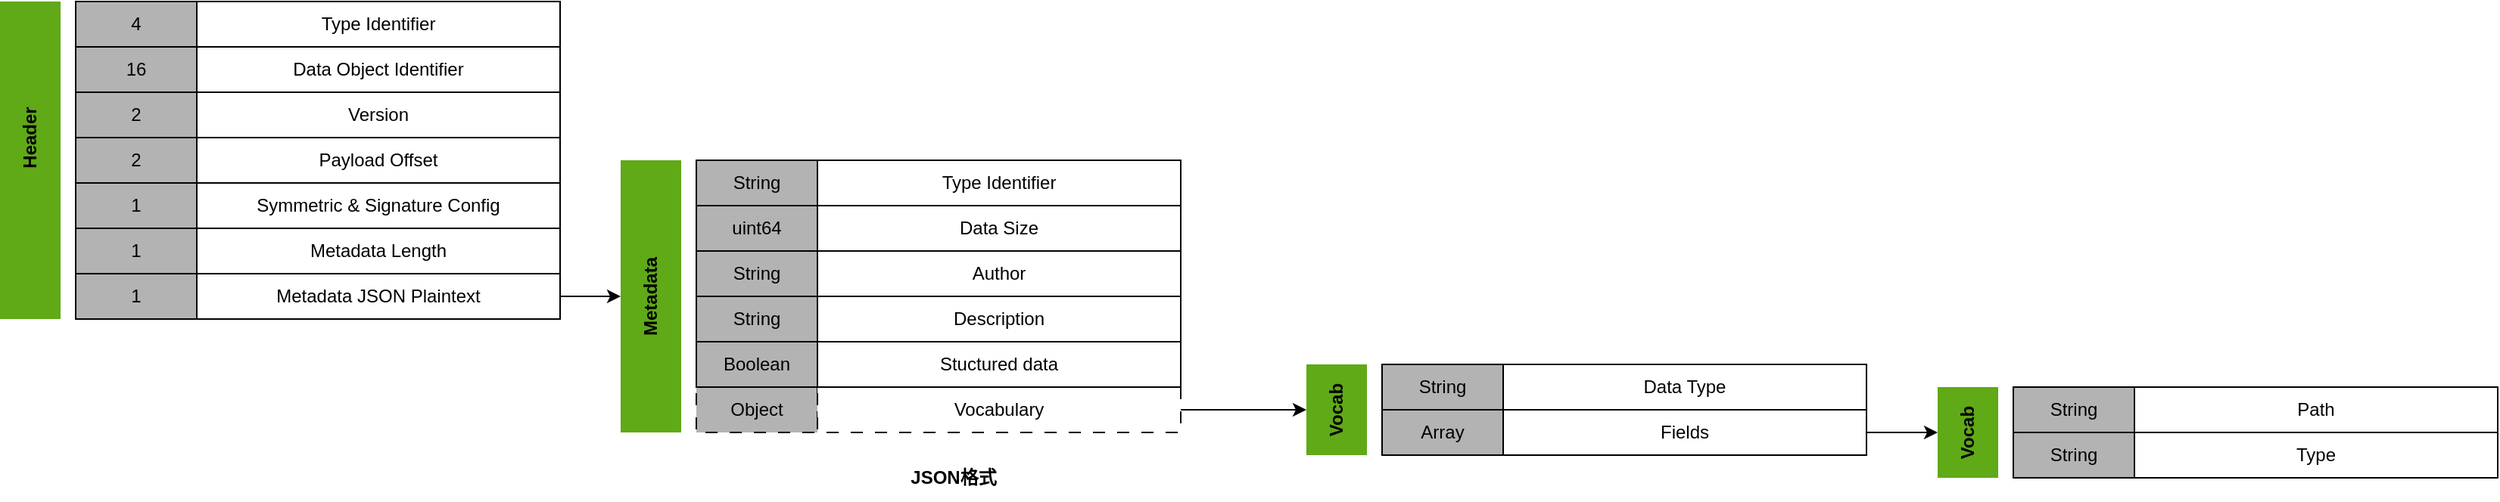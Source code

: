<mxfile version="27.0.1">
  <diagram name="第 1 页" id="uLFJ8SncW3sbKlQuvjZg">
    <mxGraphModel dx="1554" dy="822" grid="1" gridSize="10" guides="1" tooltips="1" connect="1" arrows="1" fold="1" page="1" pageScale="1" pageWidth="1654" pageHeight="1169" math="0" shadow="0">
      <root>
        <mxCell id="0" />
        <mxCell id="1" parent="0" />
        <mxCell id="0JDXkcEKAHQ5cRbbdFEC-52" value="" style="group" vertex="1" connectable="0" parent="1">
          <mxGeometry x="610" y="355" width="320" height="30" as="geometry" />
        </mxCell>
        <mxCell id="0JDXkcEKAHQ5cRbbdFEC-27" value="Object" style="rounded=0;whiteSpace=wrap;html=1;fillColor=#B3B3B3;strokeColor=default;dashed=1;dashPattern=8 8;" vertex="1" parent="0JDXkcEKAHQ5cRbbdFEC-52">
          <mxGeometry width="80" height="30" as="geometry" />
        </mxCell>
        <mxCell id="0JDXkcEKAHQ5cRbbdFEC-28" value="Vocabulary" style="rounded=0;whiteSpace=wrap;html=1;dashed=1;dashPattern=8 8;" vertex="1" parent="0JDXkcEKAHQ5cRbbdFEC-52">
          <mxGeometry x="80" width="240" height="30" as="geometry" />
        </mxCell>
        <mxCell id="0JDXkcEKAHQ5cRbbdFEC-1" value="" style="rounded=0;whiteSpace=wrap;html=1;fillColor=#60a917;fontColor=#ffffff;strokeColor=none;" vertex="1" parent="1">
          <mxGeometry x="150" y="100" width="40" height="210" as="geometry" />
        </mxCell>
        <mxCell id="0JDXkcEKAHQ5cRbbdFEC-2" value="4" style="rounded=0;whiteSpace=wrap;html=1;fillColor=#B3B3B3;strokeColor=default;" vertex="1" parent="1">
          <mxGeometry x="200" y="100" width="80" height="30" as="geometry" />
        </mxCell>
        <mxCell id="0JDXkcEKAHQ5cRbbdFEC-4" value="Type Identifier" style="rounded=0;whiteSpace=wrap;html=1;" vertex="1" parent="1">
          <mxGeometry x="280" y="100" width="240" height="30" as="geometry" />
        </mxCell>
        <mxCell id="0JDXkcEKAHQ5cRbbdFEC-5" value="16" style="rounded=0;whiteSpace=wrap;html=1;fillColor=#B3B3B3;strokeColor=default;" vertex="1" parent="1">
          <mxGeometry x="200" y="130" width="80" height="30" as="geometry" />
        </mxCell>
        <mxCell id="0JDXkcEKAHQ5cRbbdFEC-6" value="Data Object Identifier" style="rounded=0;whiteSpace=wrap;html=1;" vertex="1" parent="1">
          <mxGeometry x="280" y="130" width="240" height="30" as="geometry" />
        </mxCell>
        <mxCell id="0JDXkcEKAHQ5cRbbdFEC-7" value="2" style="rounded=0;whiteSpace=wrap;html=1;fillColor=#B3B3B3;strokeColor=default;" vertex="1" parent="1">
          <mxGeometry x="200" y="160" width="80" height="30" as="geometry" />
        </mxCell>
        <mxCell id="0JDXkcEKAHQ5cRbbdFEC-8" value="Version" style="rounded=0;whiteSpace=wrap;html=1;" vertex="1" parent="1">
          <mxGeometry x="280" y="160" width="240" height="30" as="geometry" />
        </mxCell>
        <mxCell id="0JDXkcEKAHQ5cRbbdFEC-9" value="2" style="rounded=0;whiteSpace=wrap;html=1;fillColor=#B3B3B3;strokeColor=default;" vertex="1" parent="1">
          <mxGeometry x="200" y="190" width="80" height="30" as="geometry" />
        </mxCell>
        <mxCell id="0JDXkcEKAHQ5cRbbdFEC-10" value="Payload Offset" style="rounded=0;whiteSpace=wrap;html=1;" vertex="1" parent="1">
          <mxGeometry x="280" y="190" width="240" height="30" as="geometry" />
        </mxCell>
        <mxCell id="0JDXkcEKAHQ5cRbbdFEC-11" value="1" style="rounded=0;whiteSpace=wrap;html=1;fillColor=#B3B3B3;strokeColor=default;" vertex="1" parent="1">
          <mxGeometry x="200" y="220" width="80" height="30" as="geometry" />
        </mxCell>
        <mxCell id="0JDXkcEKAHQ5cRbbdFEC-12" value="Symmetric &amp;amp; Signature Config" style="rounded=0;whiteSpace=wrap;html=1;" vertex="1" parent="1">
          <mxGeometry x="280" y="220" width="240" height="30" as="geometry" />
        </mxCell>
        <mxCell id="0JDXkcEKAHQ5cRbbdFEC-13" value="1" style="rounded=0;whiteSpace=wrap;html=1;fillColor=#B3B3B3;strokeColor=default;" vertex="1" parent="1">
          <mxGeometry x="200" y="250" width="80" height="30" as="geometry" />
        </mxCell>
        <mxCell id="0JDXkcEKAHQ5cRbbdFEC-30" style="edgeStyle=orthogonalEdgeStyle;rounded=0;orthogonalLoop=1;jettySize=auto;html=1;exitX=1;exitY=0.5;exitDx=0;exitDy=0;entryX=0;entryY=0.5;entryDx=0;entryDy=0;" edge="1" parent="1" source="0JDXkcEKAHQ5cRbbdFEC-33" target="0JDXkcEKAHQ5cRbbdFEC-16">
          <mxGeometry relative="1" as="geometry" />
        </mxCell>
        <mxCell id="0JDXkcEKAHQ5cRbbdFEC-14" value="Metadata Length" style="rounded=0;whiteSpace=wrap;html=1;" vertex="1" parent="1">
          <mxGeometry x="280" y="250" width="240" height="30" as="geometry" />
        </mxCell>
        <mxCell id="0JDXkcEKAHQ5cRbbdFEC-15" value="&lt;b&gt;Header&lt;/b&gt;" style="text;html=1;align=center;verticalAlign=middle;whiteSpace=wrap;rounded=0;rotation=-90;" vertex="1" parent="1">
          <mxGeometry x="140" y="175" width="60" height="30" as="geometry" />
        </mxCell>
        <mxCell id="0JDXkcEKAHQ5cRbbdFEC-16" value="" style="rounded=0;whiteSpace=wrap;html=1;fillColor=#60a917;fontColor=#ffffff;strokeColor=none;" vertex="1" parent="1">
          <mxGeometry x="560" y="205" width="40" height="180" as="geometry" />
        </mxCell>
        <mxCell id="0JDXkcEKAHQ5cRbbdFEC-17" value="String" style="rounded=0;whiteSpace=wrap;html=1;fillColor=#B3B3B3;strokeColor=default;" vertex="1" parent="1">
          <mxGeometry x="610" y="205" width="80" height="30" as="geometry" />
        </mxCell>
        <mxCell id="0JDXkcEKAHQ5cRbbdFEC-18" value="Type Identifier" style="rounded=0;whiteSpace=wrap;html=1;" vertex="1" parent="1">
          <mxGeometry x="690" y="205" width="240" height="30" as="geometry" />
        </mxCell>
        <mxCell id="0JDXkcEKAHQ5cRbbdFEC-19" value="uint64" style="rounded=0;whiteSpace=wrap;html=1;fillColor=#B3B3B3;strokeColor=default;" vertex="1" parent="1">
          <mxGeometry x="610" y="235" width="80" height="30" as="geometry" />
        </mxCell>
        <mxCell id="0JDXkcEKAHQ5cRbbdFEC-20" value="Data Size" style="rounded=0;whiteSpace=wrap;html=1;" vertex="1" parent="1">
          <mxGeometry x="690" y="235" width="240" height="30" as="geometry" />
        </mxCell>
        <mxCell id="0JDXkcEKAHQ5cRbbdFEC-21" value="String" style="rounded=0;whiteSpace=wrap;html=1;fillColor=#B3B3B3;strokeColor=default;" vertex="1" parent="1">
          <mxGeometry x="610" y="265" width="80" height="30" as="geometry" />
        </mxCell>
        <mxCell id="0JDXkcEKAHQ5cRbbdFEC-22" value="Author" style="rounded=0;whiteSpace=wrap;html=1;" vertex="1" parent="1">
          <mxGeometry x="690" y="265" width="240" height="30" as="geometry" />
        </mxCell>
        <mxCell id="0JDXkcEKAHQ5cRbbdFEC-23" value="String" style="rounded=0;whiteSpace=wrap;html=1;fillColor=#B3B3B3;strokeColor=default;" vertex="1" parent="1">
          <mxGeometry x="610" y="295" width="80" height="30" as="geometry" />
        </mxCell>
        <mxCell id="0JDXkcEKAHQ5cRbbdFEC-24" value="Description" style="rounded=0;whiteSpace=wrap;html=1;" vertex="1" parent="1">
          <mxGeometry x="690" y="295" width="240" height="30" as="geometry" />
        </mxCell>
        <mxCell id="0JDXkcEKAHQ5cRbbdFEC-25" value="Boolean" style="rounded=0;whiteSpace=wrap;html=1;fillColor=#B3B3B3;strokeColor=default;" vertex="1" parent="1">
          <mxGeometry x="610" y="325" width="80" height="30" as="geometry" />
        </mxCell>
        <mxCell id="0JDXkcEKAHQ5cRbbdFEC-26" value="Stuctured data" style="rounded=0;whiteSpace=wrap;html=1;" vertex="1" parent="1">
          <mxGeometry x="690" y="325" width="240" height="30" as="geometry" />
        </mxCell>
        <mxCell id="0JDXkcEKAHQ5cRbbdFEC-50" style="edgeStyle=orthogonalEdgeStyle;rounded=0;orthogonalLoop=1;jettySize=auto;html=1;entryX=0;entryY=0.5;entryDx=0;entryDy=0;" edge="1" parent="1" source="0JDXkcEKAHQ5cRbbdFEC-28" target="0JDXkcEKAHQ5cRbbdFEC-36">
          <mxGeometry relative="1" as="geometry" />
        </mxCell>
        <mxCell id="0JDXkcEKAHQ5cRbbdFEC-29" value="&lt;b&gt;Metadata&lt;/b&gt;" style="text;html=1;align=center;verticalAlign=middle;whiteSpace=wrap;rounded=0;rotation=-90;" vertex="1" parent="1">
          <mxGeometry x="550" y="280" width="60" height="30" as="geometry" />
        </mxCell>
        <mxCell id="0JDXkcEKAHQ5cRbbdFEC-31" value="&lt;b&gt;JSON格式&lt;/b&gt;" style="text;html=1;align=center;verticalAlign=middle;whiteSpace=wrap;rounded=0;" vertex="1" parent="1">
          <mxGeometry x="750" y="400" width="60" height="30" as="geometry" />
        </mxCell>
        <mxCell id="0JDXkcEKAHQ5cRbbdFEC-32" value="1" style="rounded=0;whiteSpace=wrap;html=1;fillColor=#B3B3B3;strokeColor=default;" vertex="1" parent="1">
          <mxGeometry x="200" y="280" width="80" height="30" as="geometry" />
        </mxCell>
        <mxCell id="0JDXkcEKAHQ5cRbbdFEC-33" value="Metadata JSON Plaintext" style="rounded=0;whiteSpace=wrap;html=1;" vertex="1" parent="1">
          <mxGeometry x="280" y="280" width="240" height="30" as="geometry" />
        </mxCell>
        <mxCell id="0JDXkcEKAHQ5cRbbdFEC-36" value="" style="rounded=0;whiteSpace=wrap;html=1;fillColor=#60a917;fontColor=#ffffff;strokeColor=none;" vertex="1" parent="1">
          <mxGeometry x="1013" y="340" width="40" height="60" as="geometry" />
        </mxCell>
        <mxCell id="0JDXkcEKAHQ5cRbbdFEC-37" value="String" style="rounded=0;whiteSpace=wrap;html=1;fillColor=#B3B3B3;strokeColor=default;" vertex="1" parent="1">
          <mxGeometry x="1063" y="340" width="80" height="30" as="geometry" />
        </mxCell>
        <mxCell id="0JDXkcEKAHQ5cRbbdFEC-38" value="Data Type" style="rounded=0;whiteSpace=wrap;html=1;" vertex="1" parent="1">
          <mxGeometry x="1143" y="340" width="240" height="30" as="geometry" />
        </mxCell>
        <mxCell id="0JDXkcEKAHQ5cRbbdFEC-39" value="Array" style="rounded=0;whiteSpace=wrap;html=1;fillColor=#B3B3B3;strokeColor=default;" vertex="1" parent="1">
          <mxGeometry x="1063" y="370" width="80" height="30" as="geometry" />
        </mxCell>
        <mxCell id="0JDXkcEKAHQ5cRbbdFEC-62" style="edgeStyle=orthogonalEdgeStyle;rounded=0;orthogonalLoop=1;jettySize=auto;html=1;exitX=1;exitY=0.5;exitDx=0;exitDy=0;entryX=0;entryY=0.5;entryDx=0;entryDy=0;" edge="1" parent="1" source="0JDXkcEKAHQ5cRbbdFEC-40" target="0JDXkcEKAHQ5cRbbdFEC-54">
          <mxGeometry relative="1" as="geometry" />
        </mxCell>
        <mxCell id="0JDXkcEKAHQ5cRbbdFEC-40" value="Fields" style="rounded=0;whiteSpace=wrap;html=1;" vertex="1" parent="1">
          <mxGeometry x="1143" y="370" width="240" height="30" as="geometry" />
        </mxCell>
        <mxCell id="0JDXkcEKAHQ5cRbbdFEC-49" value="&lt;b&gt;Vocab&lt;/b&gt;" style="text;html=1;align=center;verticalAlign=middle;whiteSpace=wrap;rounded=0;rotation=-90;" vertex="1" parent="1">
          <mxGeometry x="1003" y="355" width="60" height="30" as="geometry" />
        </mxCell>
        <mxCell id="0JDXkcEKAHQ5cRbbdFEC-54" value="" style="rounded=0;whiteSpace=wrap;html=1;fillColor=#60a917;fontColor=#ffffff;strokeColor=none;" vertex="1" parent="1">
          <mxGeometry x="1430" y="355" width="40" height="60" as="geometry" />
        </mxCell>
        <mxCell id="0JDXkcEKAHQ5cRbbdFEC-55" value="String" style="rounded=0;whiteSpace=wrap;html=1;fillColor=#B3B3B3;strokeColor=default;" vertex="1" parent="1">
          <mxGeometry x="1480" y="355" width="80" height="30" as="geometry" />
        </mxCell>
        <mxCell id="0JDXkcEKAHQ5cRbbdFEC-56" value="Path" style="rounded=0;whiteSpace=wrap;html=1;" vertex="1" parent="1">
          <mxGeometry x="1560" y="355" width="240" height="30" as="geometry" />
        </mxCell>
        <mxCell id="0JDXkcEKAHQ5cRbbdFEC-57" value="String" style="rounded=0;whiteSpace=wrap;html=1;fillColor=#B3B3B3;strokeColor=default;" vertex="1" parent="1">
          <mxGeometry x="1480" y="385" width="80" height="30" as="geometry" />
        </mxCell>
        <mxCell id="0JDXkcEKAHQ5cRbbdFEC-58" value="Type" style="rounded=0;whiteSpace=wrap;html=1;" vertex="1" parent="1">
          <mxGeometry x="1560" y="385" width="240" height="30" as="geometry" />
        </mxCell>
        <mxCell id="0JDXkcEKAHQ5cRbbdFEC-63" value="&lt;b&gt;Vocab&lt;/b&gt;" style="text;html=1;align=center;verticalAlign=middle;whiteSpace=wrap;rounded=0;rotation=-90;" vertex="1" parent="1">
          <mxGeometry x="1420" y="370" width="60" height="30" as="geometry" />
        </mxCell>
      </root>
    </mxGraphModel>
  </diagram>
</mxfile>
